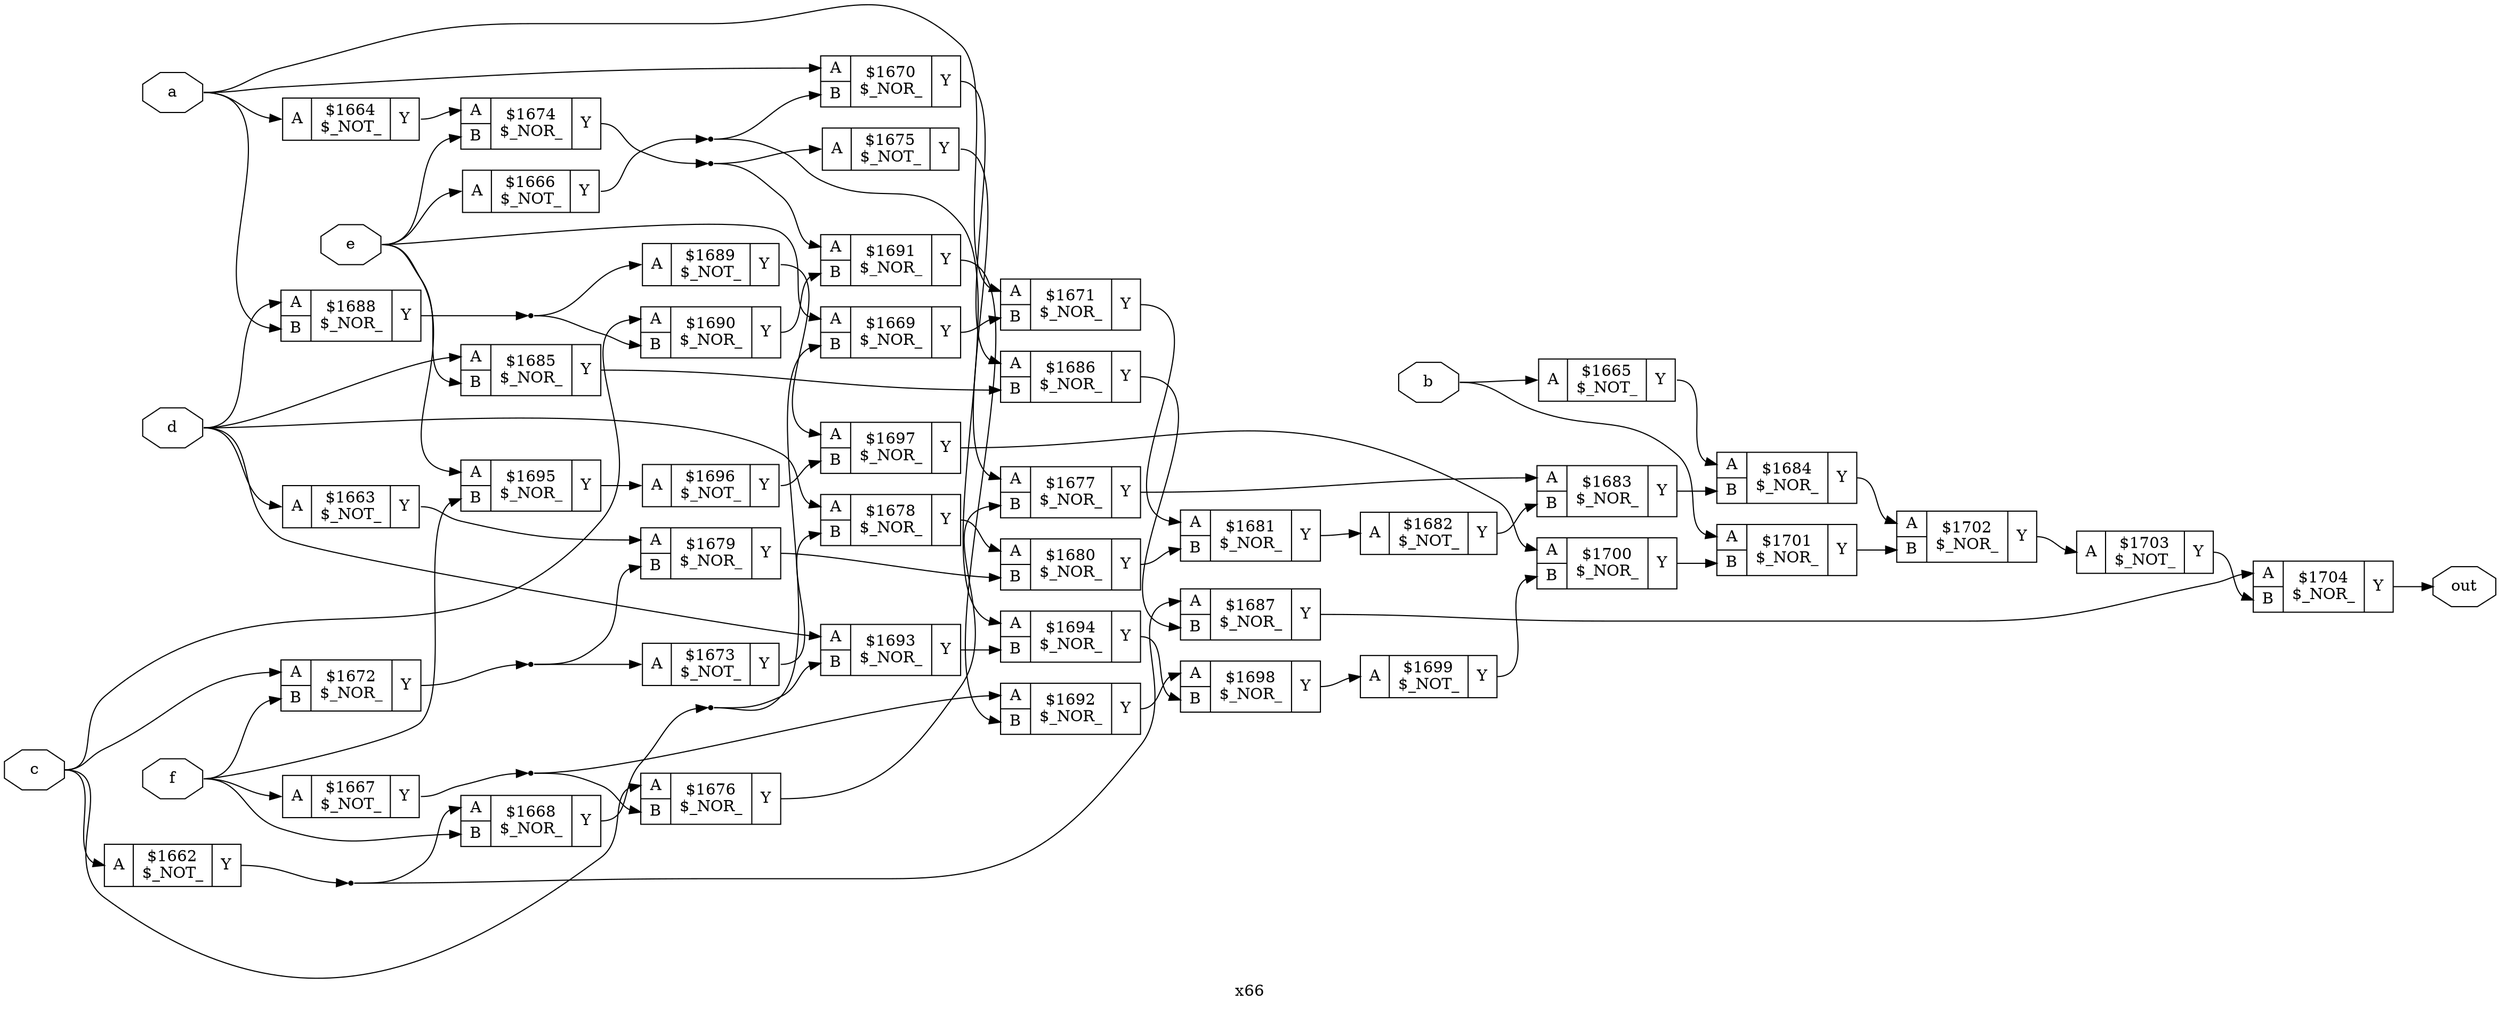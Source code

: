 digraph "x66" {
label="x66";
rankdir="LR";
remincross=true;
n43 [ shape=octagon, label="a", color="black", fontcolor="black" ];
n44 [ shape=octagon, label="b", color="black", fontcolor="black" ];
n45 [ shape=octagon, label="c", color="black", fontcolor="black" ];
n46 [ shape=octagon, label="d", color="black", fontcolor="black" ];
n47 [ shape=octagon, label="e", color="black", fontcolor="black" ];
n48 [ shape=octagon, label="f", color="black", fontcolor="black" ];
n49 [ shape=octagon, label="out", color="black", fontcolor="black" ];
c52 [ shape=record, label="{{<p50> A}|$1662\n$_NOT_|{<p51> Y}}" ];
c53 [ shape=record, label="{{<p50> A}|$1663\n$_NOT_|{<p51> Y}}" ];
c54 [ shape=record, label="{{<p50> A}|$1664\n$_NOT_|{<p51> Y}}" ];
c55 [ shape=record, label="{{<p50> A}|$1665\n$_NOT_|{<p51> Y}}" ];
c56 [ shape=record, label="{{<p50> A}|$1666\n$_NOT_|{<p51> Y}}" ];
c57 [ shape=record, label="{{<p50> A}|$1667\n$_NOT_|{<p51> Y}}" ];
c59 [ shape=record, label="{{<p50> A|<p58> B}|$1668\n$_NOR_|{<p51> Y}}" ];
c60 [ shape=record, label="{{<p50> A|<p58> B}|$1669\n$_NOR_|{<p51> Y}}" ];
c61 [ shape=record, label="{{<p50> A|<p58> B}|$1670\n$_NOR_|{<p51> Y}}" ];
c62 [ shape=record, label="{{<p50> A|<p58> B}|$1671\n$_NOR_|{<p51> Y}}" ];
c63 [ shape=record, label="{{<p50> A|<p58> B}|$1672\n$_NOR_|{<p51> Y}}" ];
c64 [ shape=record, label="{{<p50> A}|$1673\n$_NOT_|{<p51> Y}}" ];
c65 [ shape=record, label="{{<p50> A|<p58> B}|$1674\n$_NOR_|{<p51> Y}}" ];
c66 [ shape=record, label="{{<p50> A}|$1675\n$_NOT_|{<p51> Y}}" ];
c67 [ shape=record, label="{{<p50> A|<p58> B}|$1676\n$_NOR_|{<p51> Y}}" ];
c68 [ shape=record, label="{{<p50> A|<p58> B}|$1677\n$_NOR_|{<p51> Y}}" ];
c69 [ shape=record, label="{{<p50> A|<p58> B}|$1678\n$_NOR_|{<p51> Y}}" ];
c70 [ shape=record, label="{{<p50> A|<p58> B}|$1679\n$_NOR_|{<p51> Y}}" ];
c71 [ shape=record, label="{{<p50> A|<p58> B}|$1680\n$_NOR_|{<p51> Y}}" ];
c72 [ shape=record, label="{{<p50> A|<p58> B}|$1681\n$_NOR_|{<p51> Y}}" ];
c73 [ shape=record, label="{{<p50> A}|$1682\n$_NOT_|{<p51> Y}}" ];
c74 [ shape=record, label="{{<p50> A|<p58> B}|$1683\n$_NOR_|{<p51> Y}}" ];
c75 [ shape=record, label="{{<p50> A|<p58> B}|$1684\n$_NOR_|{<p51> Y}}" ];
c76 [ shape=record, label="{{<p50> A|<p58> B}|$1685\n$_NOR_|{<p51> Y}}" ];
c77 [ shape=record, label="{{<p50> A|<p58> B}|$1686\n$_NOR_|{<p51> Y}}" ];
c78 [ shape=record, label="{{<p50> A|<p58> B}|$1687\n$_NOR_|{<p51> Y}}" ];
c79 [ shape=record, label="{{<p50> A|<p58> B}|$1688\n$_NOR_|{<p51> Y}}" ];
c80 [ shape=record, label="{{<p50> A}|$1689\n$_NOT_|{<p51> Y}}" ];
c81 [ shape=record, label="{{<p50> A|<p58> B}|$1690\n$_NOR_|{<p51> Y}}" ];
c82 [ shape=record, label="{{<p50> A|<p58> B}|$1691\n$_NOR_|{<p51> Y}}" ];
c83 [ shape=record, label="{{<p50> A|<p58> B}|$1692\n$_NOR_|{<p51> Y}}" ];
c84 [ shape=record, label="{{<p50> A|<p58> B}|$1693\n$_NOR_|{<p51> Y}}" ];
c85 [ shape=record, label="{{<p50> A|<p58> B}|$1694\n$_NOR_|{<p51> Y}}" ];
c86 [ shape=record, label="{{<p50> A|<p58> B}|$1695\n$_NOR_|{<p51> Y}}" ];
c87 [ shape=record, label="{{<p50> A}|$1696\n$_NOT_|{<p51> Y}}" ];
c88 [ shape=record, label="{{<p50> A|<p58> B}|$1697\n$_NOR_|{<p51> Y}}" ];
c89 [ shape=record, label="{{<p50> A|<p58> B}|$1698\n$_NOR_|{<p51> Y}}" ];
c90 [ shape=record, label="{{<p50> A}|$1699\n$_NOT_|{<p51> Y}}" ];
c91 [ shape=record, label="{{<p50> A|<p58> B}|$1700\n$_NOR_|{<p51> Y}}" ];
c92 [ shape=record, label="{{<p50> A|<p58> B}|$1701\n$_NOR_|{<p51> Y}}" ];
c93 [ shape=record, label="{{<p50> A|<p58> B}|$1702\n$_NOR_|{<p51> Y}}" ];
c94 [ shape=record, label="{{<p50> A}|$1703\n$_NOT_|{<p51> Y}}" ];
c95 [ shape=record, label="{{<p50> A|<p58> B}|$1704\n$_NOR_|{<p51> Y}}" ];
c54:p51:e -> c65:p50:w [color="black", label=""];
c64:p51:e -> c69:p58:w [color="black", label=""];
n11 [ shape=point ];
c65:p51:e -> n11:w [color="black", label=""];
n11:e -> c66:p50:w [color="black", label=""];
n11:e -> c82:p50:w [color="black", label=""];
c66:p51:e -> c68:p50:w [color="black", label=""];
c67:p51:e -> c68:p58:w [color="black", label=""];
c68:p51:e -> c74:p50:w [color="black", label=""];
c69:p51:e -> c71:p50:w [color="black", label=""];
c70:p51:e -> c71:p58:w [color="black", label=""];
c71:p51:e -> c72:p58:w [color="black", label=""];
c72:p51:e -> c73:p50:w [color="black", label=""];
c73:p51:e -> c74:p58:w [color="black", label=""];
c55:p51:e -> c75:p50:w [color="black", label=""];
c74:p51:e -> c75:p58:w [color="black", label=""];
c75:p51:e -> c93:p50:w [color="black", label=""];
c76:p51:e -> c77:p58:w [color="black", label=""];
c77:p51:e -> c78:p58:w [color="black", label=""];
c78:p51:e -> c95:p50:w [color="black", label=""];
n25 [ shape=point ];
c79:p51:e -> n25:w [color="black", label=""];
n25:e -> c80:p50:w [color="black", label=""];
n25:e -> c81:p58:w [color="black", label=""];
c80:p51:e -> c88:p50:w [color="black", label=""];
c81:p51:e -> c82:p58:w [color="black", label=""];
c82:p51:e -> c83:p58:w [color="black", label=""];
c83:p51:e -> c89:p50:w [color="black", label=""];
n3 [ shape=point ];
c56:p51:e -> n3:w [color="black", label=""];
n3:e -> c61:p58:w [color="black", label=""];
n3:e -> c85:p50:w [color="black", label=""];
c84:p51:e -> c85:p58:w [color="black", label=""];
c85:p51:e -> c89:p58:w [color="black", label=""];
c86:p51:e -> c87:p50:w [color="black", label=""];
c87:p51:e -> c88:p58:w [color="black", label=""];
c88:p51:e -> c91:p50:w [color="black", label=""];
c89:p51:e -> c90:p50:w [color="black", label=""];
c90:p51:e -> c91:p58:w [color="black", label=""];
c91:p51:e -> c92:p58:w [color="black", label=""];
c92:p51:e -> c93:p58:w [color="black", label=""];
c93:p51:e -> c94:p50:w [color="black", label=""];
n4 [ shape=point ];
c57:p51:e -> n4:w [color="black", label=""];
n4:e -> c67:p58:w [color="black", label=""];
n4:e -> c83:p50:w [color="black", label=""];
c94:p51:e -> c95:p58:w [color="black", label=""];
n41 [ shape=point ];
c52:p51:e -> n41:w [color="black", label=""];
n41:e -> c59:p50:w [color="black", label=""];
n41:e -> c78:p50:w [color="black", label=""];
c53:p51:e -> c70:p50:w [color="black", label=""];
n43:e -> c54:p50:w [color="black", label=""];
n43:e -> c61:p50:w [color="black", label=""];
n43:e -> c62:p50:w [color="black", label=""];
n43:e -> c79:p58:w [color="black", label=""];
n44:e -> c55:p50:w [color="black", label=""];
n44:e -> c92:p50:w [color="black", label=""];
n45:e -> c52:p50:w [color="black", label=""];
n45:e -> c63:p50:w [color="black", label=""];
n45:e -> c67:p50:w [color="black", label=""];
n45:e -> c81:p50:w [color="black", label=""];
n46:e -> c53:p50:w [color="black", label=""];
n46:e -> c69:p50:w [color="black", label=""];
n46:e -> c76:p50:w [color="black", label=""];
n46:e -> c79:p50:w [color="black", label=""];
n46:e -> c84:p50:w [color="black", label=""];
n47:e -> c56:p50:w [color="black", label=""];
n47:e -> c60:p50:w [color="black", label=""];
n47:e -> c65:p58:w [color="black", label=""];
n47:e -> c76:p58:w [color="black", label=""];
n47:e -> c86:p50:w [color="black", label=""];
n48:e -> c57:p50:w [color="black", label=""];
n48:e -> c59:p58:w [color="black", label=""];
n48:e -> c63:p58:w [color="black", label=""];
n48:e -> c86:p58:w [color="black", label=""];
c95:p51:e -> n49:w [color="black", label=""];
n5 [ shape=point ];
c59:p51:e -> n5:w [color="black", label=""];
n5:e -> c60:p58:w [color="black", label=""];
n5:e -> c84:p58:w [color="black", label=""];
c60:p51:e -> c62:p58:w [color="black", label=""];
c61:p51:e -> c77:p50:w [color="black", label=""];
c62:p51:e -> c72:p50:w [color="black", label=""];
n9 [ shape=point ];
c63:p51:e -> n9:w [color="black", label=""];
n9:e -> c64:p50:w [color="black", label=""];
n9:e -> c70:p58:w [color="black", label=""];
}
